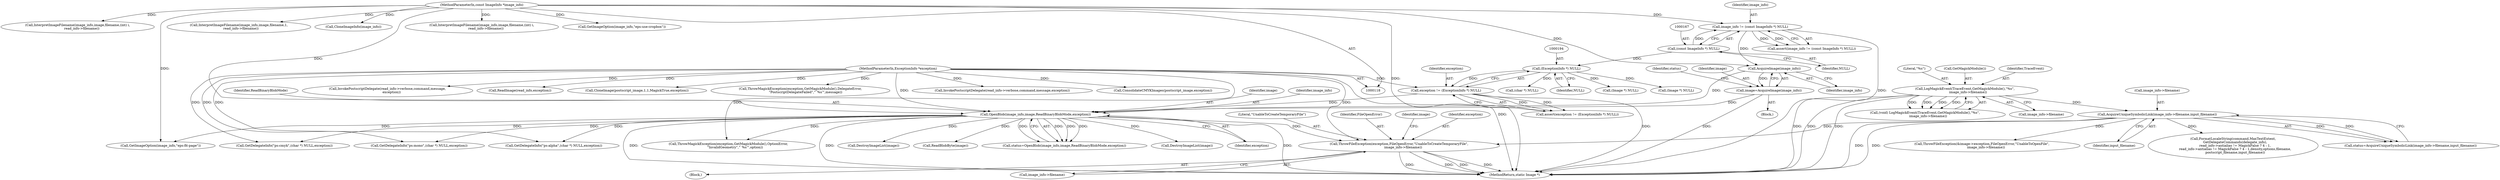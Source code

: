 digraph "0_ImageMagick6_7d11230060fa9c8f67e53c85224daf6648805c7b@pointer" {
"1000238" [label="(Call,ThrowFileException(exception,FileOpenError,\"UnableToCreateTemporaryFile\",\n        image_info->filename))"];
"1000208" [label="(Call,OpenBlob(image_info,image,ReadBinaryBlobMode,exception))"];
"1000204" [label="(Call,AcquireImage(image_info))"];
"1000164" [label="(Call,image_info != (const ImageInfo *) NULL)"];
"1000119" [label="(MethodParameterIn,const ImageInfo *image_info)"];
"1000166" [label="(Call,(const ImageInfo *) NULL)"];
"1000202" [label="(Call,image=AcquireImage(image_info))"];
"1000191" [label="(Call,exception != (ExceptionInfo *) NULL)"];
"1000120" [label="(MethodParameterIn,ExceptionInfo *exception)"];
"1000193" [label="(Call,(ExceptionInfo *) NULL)"];
"1000228" [label="(Call,AcquireUniqueSymbolicLink(image_info->filename,input_filename))"];
"1000183" [label="(Call,LogMagickEvent(TraceEvent,GetMagickModule(),\"%s\",\n      image_info->filename))"];
"1000208" [label="(Call,OpenBlob(image_info,image,ReadBinaryBlobMode,exception))"];
"1000242" [label="(Call,image_info->filename)"];
"1000210" [label="(Identifier,image)"];
"1000164" [label="(Call,image_info != (const ImageInfo *) NULL)"];
"1000181" [label="(Call,(void) LogMagickEvent(TraceEvent,GetMagickModule(),\"%s\",\n      image_info->filename))"];
"1001687" [label="(Call,InvokePostscriptDelegate(read_info->verbose,command,message,\n        exception))"];
"1000185" [label="(Call,GetMagickModule())"];
"1000237" [label="(Block,)"];
"1001185" [label="(Call,GetImageOption(image_info,\"eps:fit-page\"))"];
"1000163" [label="(Call,assert(image_info != (const ImageInfo *) NULL))"];
"1000184" [label="(Identifier,TraceEvent)"];
"1000228" [label="(Call,AcquireUniqueSymbolicLink(image_info->filename,input_filename))"];
"1000232" [label="(Identifier,input_filename)"];
"1000191" [label="(Call,exception != (ExceptionInfo *) NULL)"];
"1000223" [label="(Call,(Image *) NULL)"];
"1000183" [label="(Call,LogMagickEvent(TraceEvent,GetMagickModule(),\"%s\",\n      image_info->filename))"];
"1000206" [label="(Call,status=OpenBlob(image_info,image,ReadBinaryBlobMode,exception))"];
"1000207" [label="(Identifier,status)"];
"1000186" [label="(Literal,\"%s\")"];
"1002409" [label="(MethodReturn,static Image *)"];
"1001720" [label="(Call,InterpretImageFilename(image_info,image,filename,(int) i,\n        read_info->filename))"];
"1000190" [label="(Call,assert(exception != (ExceptionInfo *) NULL))"];
"1000187" [label="(Call,image_info->filename)"];
"1000204" [label="(Call,AcquireImage(image_info))"];
"1000119" [label="(MethodParameterIn,const ImageInfo *image_info)"];
"1001659" [label="(Call,InterpretImageFilename(image_info,image,filename,1,\n    read_info->filename))"];
"1000205" [label="(Identifier,image_info)"];
"1001483" [label="(Call,CloneImageInfo(image_info))"];
"1000202" [label="(Call,image=AcquireImage(image_info))"];
"1000166" [label="(Call,(const ImageInfo *) NULL)"];
"1001610" [label="(Call,FormatLocaleString(command,MaxTextExtent,\n    GetDelegateCommands(delegate_info),\n    read_info->antialias != MagickFalse ? 4 : 1,\n    read_info->antialias != MagickFalse ? 4 : 1,density,options,filename,\n    postscript_filename,input_filename))"];
"1000165" [label="(Identifier,image_info)"];
"1000209" [label="(Identifier,image_info)"];
"1000203" [label="(Identifier,image)"];
"1000226" [label="(Call,status=AcquireUniqueSymbolicLink(image_info->filename,input_filename))"];
"1000229" [label="(Call,image_info->filename)"];
"1000193" [label="(Call,(ExceptionInfo *) NULL)"];
"1001784" [label="(Call,ReadImage(read_info,exception))"];
"1000241" [label="(Literal,\"UnableToCreateTemporaryFile\")"];
"1000211" [label="(Identifier,ReadBinaryBlobMode)"];
"1002291" [label="(Call,CloneImage(postscript_image,1,1,MagickTrue,exception))"];
"1000220" [label="(Call,DestroyImageList(image))"];
"1000238" [label="(Call,ThrowFileException(exception,FileOpenError,\"UnableToCreateTemporaryFile\",\n        image_info->filename))"];
"1000240" [label="(Identifier,FileOpenError)"];
"1000246" [label="(Identifier,image)"];
"1000212" [label="(Identifier,exception)"];
"1000247" [label="(Call,DestroyImageList(image))"];
"1001411" [label="(Call,GetDelegateInfo(\"ps:cmyk\",(char *) NULL,exception))"];
"1001754" [label="(Call,InterpretImageFilename(image_info,image,filename,(int) i,\n        read_info->filename))"];
"1000192" [label="(Identifier,exception)"];
"1000168" [label="(Identifier,NULL)"];
"1000250" [label="(Call,(Image *) NULL)"];
"1000475" [label="(Call,(char *) NULL)"];
"1001556" [label="(Call,GetImageOption(image_info,\"eps:use-cropbox\"))"];
"1001828" [label="(Call,ThrowMagickException(exception,GetMagickModule(),DelegateError,\n          \"PostscriptDelegateFailed\",\"`%s'\",message))"];
"1000657" [label="(Call,ReadBlobByte(image))"];
"1001318" [label="(Call,ThrowFileException(&image->exception,FileOpenError,\"UnableToOpenFile\",\n        image_info->filename))"];
"1000195" [label="(Identifier,NULL)"];
"1000121" [label="(Block,)"];
"1001228" [label="(Call,ThrowMagickException(exception,GetMagickModule(),OptionError,\n             \"InvalidGeometry\",\"`%s'\",option))"];
"1000239" [label="(Identifier,exception)"];
"1001398" [label="(Call,GetDelegateInfo(\"ps:mono\",(char *) NULL,exception))"];
"1001650" [label="(Call,InvokePostscriptDelegate(read_info->verbose,command,message,exception))"];
"1001855" [label="(Call,ConsolidateCMYKImages(postscript_image,exception))"];
"1001420" [label="(Call,GetDelegateInfo(\"ps:alpha\",(char *) NULL,exception))"];
"1000120" [label="(MethodParameterIn,ExceptionInfo *exception)"];
"1000238" -> "1000237"  [label="AST: "];
"1000238" -> "1000242"  [label="CFG: "];
"1000239" -> "1000238"  [label="AST: "];
"1000240" -> "1000238"  [label="AST: "];
"1000241" -> "1000238"  [label="AST: "];
"1000242" -> "1000238"  [label="AST: "];
"1000246" -> "1000238"  [label="CFG: "];
"1000238" -> "1002409"  [label="DDG: "];
"1000238" -> "1002409"  [label="DDG: "];
"1000238" -> "1002409"  [label="DDG: "];
"1000238" -> "1002409"  [label="DDG: "];
"1000208" -> "1000238"  [label="DDG: "];
"1000120" -> "1000238"  [label="DDG: "];
"1000228" -> "1000238"  [label="DDG: "];
"1000208" -> "1000206"  [label="AST: "];
"1000208" -> "1000212"  [label="CFG: "];
"1000209" -> "1000208"  [label="AST: "];
"1000210" -> "1000208"  [label="AST: "];
"1000211" -> "1000208"  [label="AST: "];
"1000212" -> "1000208"  [label="AST: "];
"1000206" -> "1000208"  [label="CFG: "];
"1000208" -> "1002409"  [label="DDG: "];
"1000208" -> "1002409"  [label="DDG: "];
"1000208" -> "1002409"  [label="DDG: "];
"1000208" -> "1000206"  [label="DDG: "];
"1000208" -> "1000206"  [label="DDG: "];
"1000208" -> "1000206"  [label="DDG: "];
"1000208" -> "1000206"  [label="DDG: "];
"1000204" -> "1000208"  [label="DDG: "];
"1000119" -> "1000208"  [label="DDG: "];
"1000202" -> "1000208"  [label="DDG: "];
"1000191" -> "1000208"  [label="DDG: "];
"1000120" -> "1000208"  [label="DDG: "];
"1000208" -> "1000220"  [label="DDG: "];
"1000208" -> "1000247"  [label="DDG: "];
"1000208" -> "1000657"  [label="DDG: "];
"1000208" -> "1001185"  [label="DDG: "];
"1000208" -> "1001228"  [label="DDG: "];
"1000208" -> "1001398"  [label="DDG: "];
"1000208" -> "1001411"  [label="DDG: "];
"1000208" -> "1001420"  [label="DDG: "];
"1000204" -> "1000202"  [label="AST: "];
"1000204" -> "1000205"  [label="CFG: "];
"1000205" -> "1000204"  [label="AST: "];
"1000202" -> "1000204"  [label="CFG: "];
"1000204" -> "1000202"  [label="DDG: "];
"1000164" -> "1000204"  [label="DDG: "];
"1000119" -> "1000204"  [label="DDG: "];
"1000164" -> "1000163"  [label="AST: "];
"1000164" -> "1000166"  [label="CFG: "];
"1000165" -> "1000164"  [label="AST: "];
"1000166" -> "1000164"  [label="AST: "];
"1000163" -> "1000164"  [label="CFG: "];
"1000164" -> "1002409"  [label="DDG: "];
"1000164" -> "1000163"  [label="DDG: "];
"1000164" -> "1000163"  [label="DDG: "];
"1000119" -> "1000164"  [label="DDG: "];
"1000166" -> "1000164"  [label="DDG: "];
"1000119" -> "1000118"  [label="AST: "];
"1000119" -> "1002409"  [label="DDG: "];
"1000119" -> "1001185"  [label="DDG: "];
"1000119" -> "1001483"  [label="DDG: "];
"1000119" -> "1001556"  [label="DDG: "];
"1000119" -> "1001659"  [label="DDG: "];
"1000119" -> "1001720"  [label="DDG: "];
"1000119" -> "1001754"  [label="DDG: "];
"1000166" -> "1000168"  [label="CFG: "];
"1000167" -> "1000166"  [label="AST: "];
"1000168" -> "1000166"  [label="AST: "];
"1000166" -> "1000193"  [label="DDG: "];
"1000202" -> "1000121"  [label="AST: "];
"1000203" -> "1000202"  [label="AST: "];
"1000207" -> "1000202"  [label="CFG: "];
"1000202" -> "1002409"  [label="DDG: "];
"1000191" -> "1000190"  [label="AST: "];
"1000191" -> "1000193"  [label="CFG: "];
"1000192" -> "1000191"  [label="AST: "];
"1000193" -> "1000191"  [label="AST: "];
"1000190" -> "1000191"  [label="CFG: "];
"1000191" -> "1002409"  [label="DDG: "];
"1000191" -> "1000190"  [label="DDG: "];
"1000191" -> "1000190"  [label="DDG: "];
"1000120" -> "1000191"  [label="DDG: "];
"1000193" -> "1000191"  [label="DDG: "];
"1000120" -> "1000118"  [label="AST: "];
"1000120" -> "1002409"  [label="DDG: "];
"1000120" -> "1001228"  [label="DDG: "];
"1000120" -> "1001398"  [label="DDG: "];
"1000120" -> "1001411"  [label="DDG: "];
"1000120" -> "1001420"  [label="DDG: "];
"1000120" -> "1001650"  [label="DDG: "];
"1000120" -> "1001687"  [label="DDG: "];
"1000120" -> "1001784"  [label="DDG: "];
"1000120" -> "1001828"  [label="DDG: "];
"1000120" -> "1001855"  [label="DDG: "];
"1000120" -> "1002291"  [label="DDG: "];
"1000193" -> "1000195"  [label="CFG: "];
"1000194" -> "1000193"  [label="AST: "];
"1000195" -> "1000193"  [label="AST: "];
"1000193" -> "1000223"  [label="DDG: "];
"1000193" -> "1000250"  [label="DDG: "];
"1000193" -> "1000475"  [label="DDG: "];
"1000228" -> "1000226"  [label="AST: "];
"1000228" -> "1000232"  [label="CFG: "];
"1000229" -> "1000228"  [label="AST: "];
"1000232" -> "1000228"  [label="AST: "];
"1000226" -> "1000228"  [label="CFG: "];
"1000228" -> "1002409"  [label="DDG: "];
"1000228" -> "1002409"  [label="DDG: "];
"1000228" -> "1000226"  [label="DDG: "];
"1000228" -> "1000226"  [label="DDG: "];
"1000183" -> "1000228"  [label="DDG: "];
"1000228" -> "1001318"  [label="DDG: "];
"1000228" -> "1001610"  [label="DDG: "];
"1000183" -> "1000181"  [label="AST: "];
"1000183" -> "1000187"  [label="CFG: "];
"1000184" -> "1000183"  [label="AST: "];
"1000185" -> "1000183"  [label="AST: "];
"1000186" -> "1000183"  [label="AST: "];
"1000187" -> "1000183"  [label="AST: "];
"1000181" -> "1000183"  [label="CFG: "];
"1000183" -> "1002409"  [label="DDG: "];
"1000183" -> "1002409"  [label="DDG: "];
"1000183" -> "1002409"  [label="DDG: "];
"1000183" -> "1000181"  [label="DDG: "];
"1000183" -> "1000181"  [label="DDG: "];
"1000183" -> "1000181"  [label="DDG: "];
"1000183" -> "1000181"  [label="DDG: "];
}
